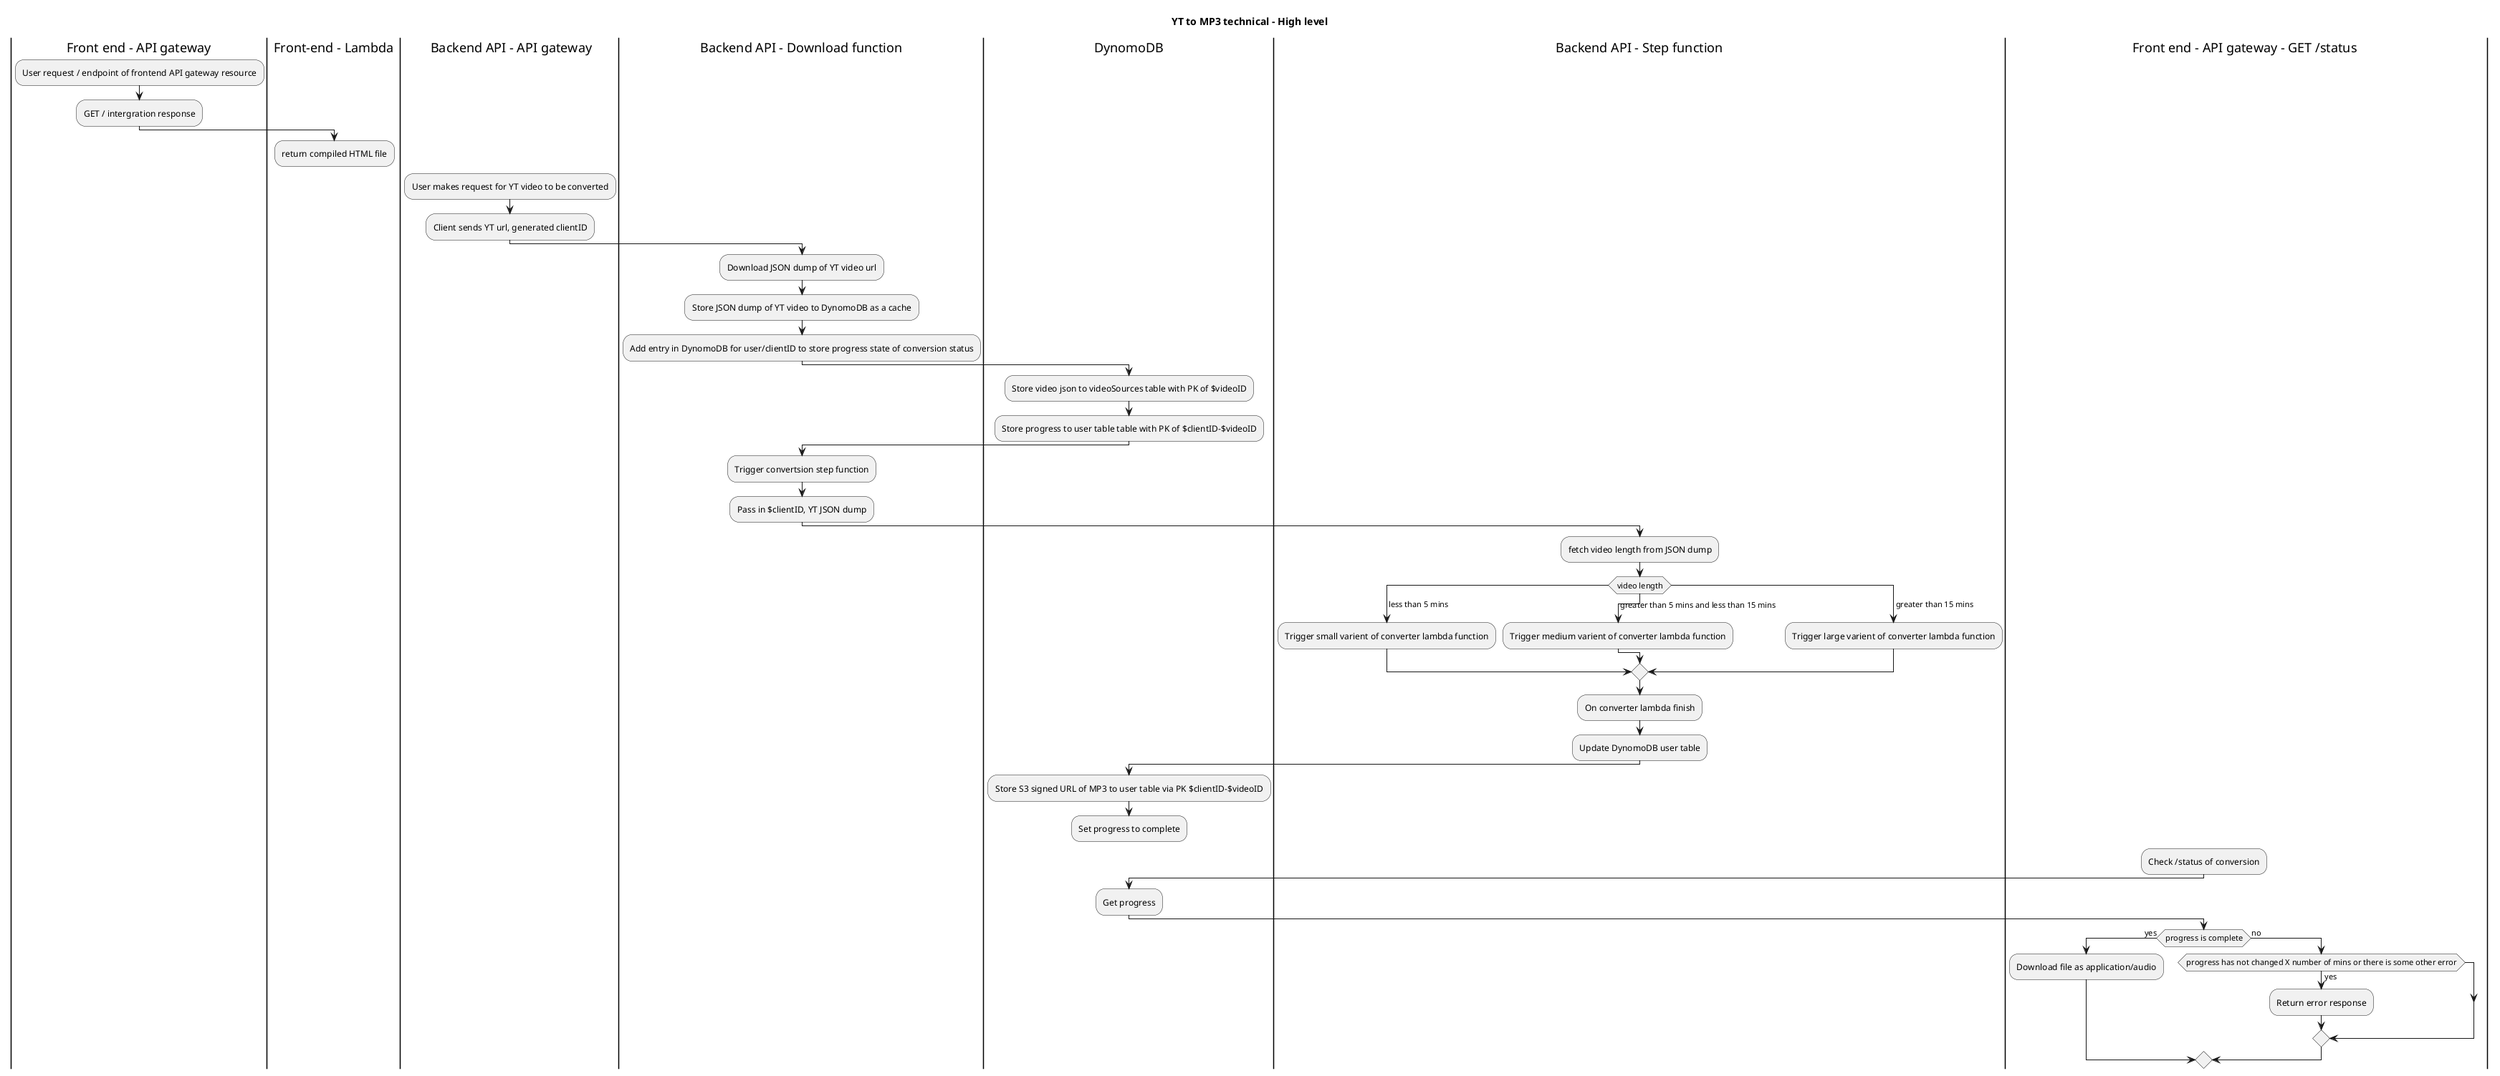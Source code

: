 @startuml
title YT to MP3 technical - High level
| Front end - API gateway |
:User request / endpoint of frontend API gateway resource;
:GET / intergration response;

| Front-end - Lambda |
:return compiled HTML file;
detach

| Backend API - API gateway|
:User makes request for YT video to be converted;
:Client sends YT url, generated clientID;

|Backend API - Download function|
:Download JSON dump of YT video url;
:Store JSON dump of YT video to DynomoDB as a cache;
:Add entry in DynomoDB for user/clientID to store progress state of conversion status;

| DynomoDB |
:Store video json to videoSources table with PK of $videoID;
:Store progress to user table table with PK of $clientID-$videoID;

|Backend API - Download function|
:Trigger convertsion step function;
:Pass in $clientID, YT JSON dump;

| Backend API - Step function |
:fetch video length from JSON dump;
switch (video length)
case ( less than 5 mins )
  :Trigger small varient of converter lambda function;
case ( greater than 5 mins and less than 15 mins ) 
  :Trigger medium varient of converter lambda function;
case ( greater than 15 mins )
  :Trigger large varient of converter lambda function;
endswitch
:On converter lambda finish;
:Update DynomoDB user table;

| DynomoDB |
:Store S3 signed URL of MP3 to user table via PK $clientID-$videoID;
:Set progress to complete;
detach

|Front end - API gateway - GET /status |
:Check /status of conversion;

| DynomoDB |
:Get progress;

|Front end - API gateway - GET /status |
if (progress is complete) then (yes)
:Download file as application/audio;
else (no)
if (progress has not changed X number of mins or there is some other error) then (yes)
:Return error response;
end if


@enduml
